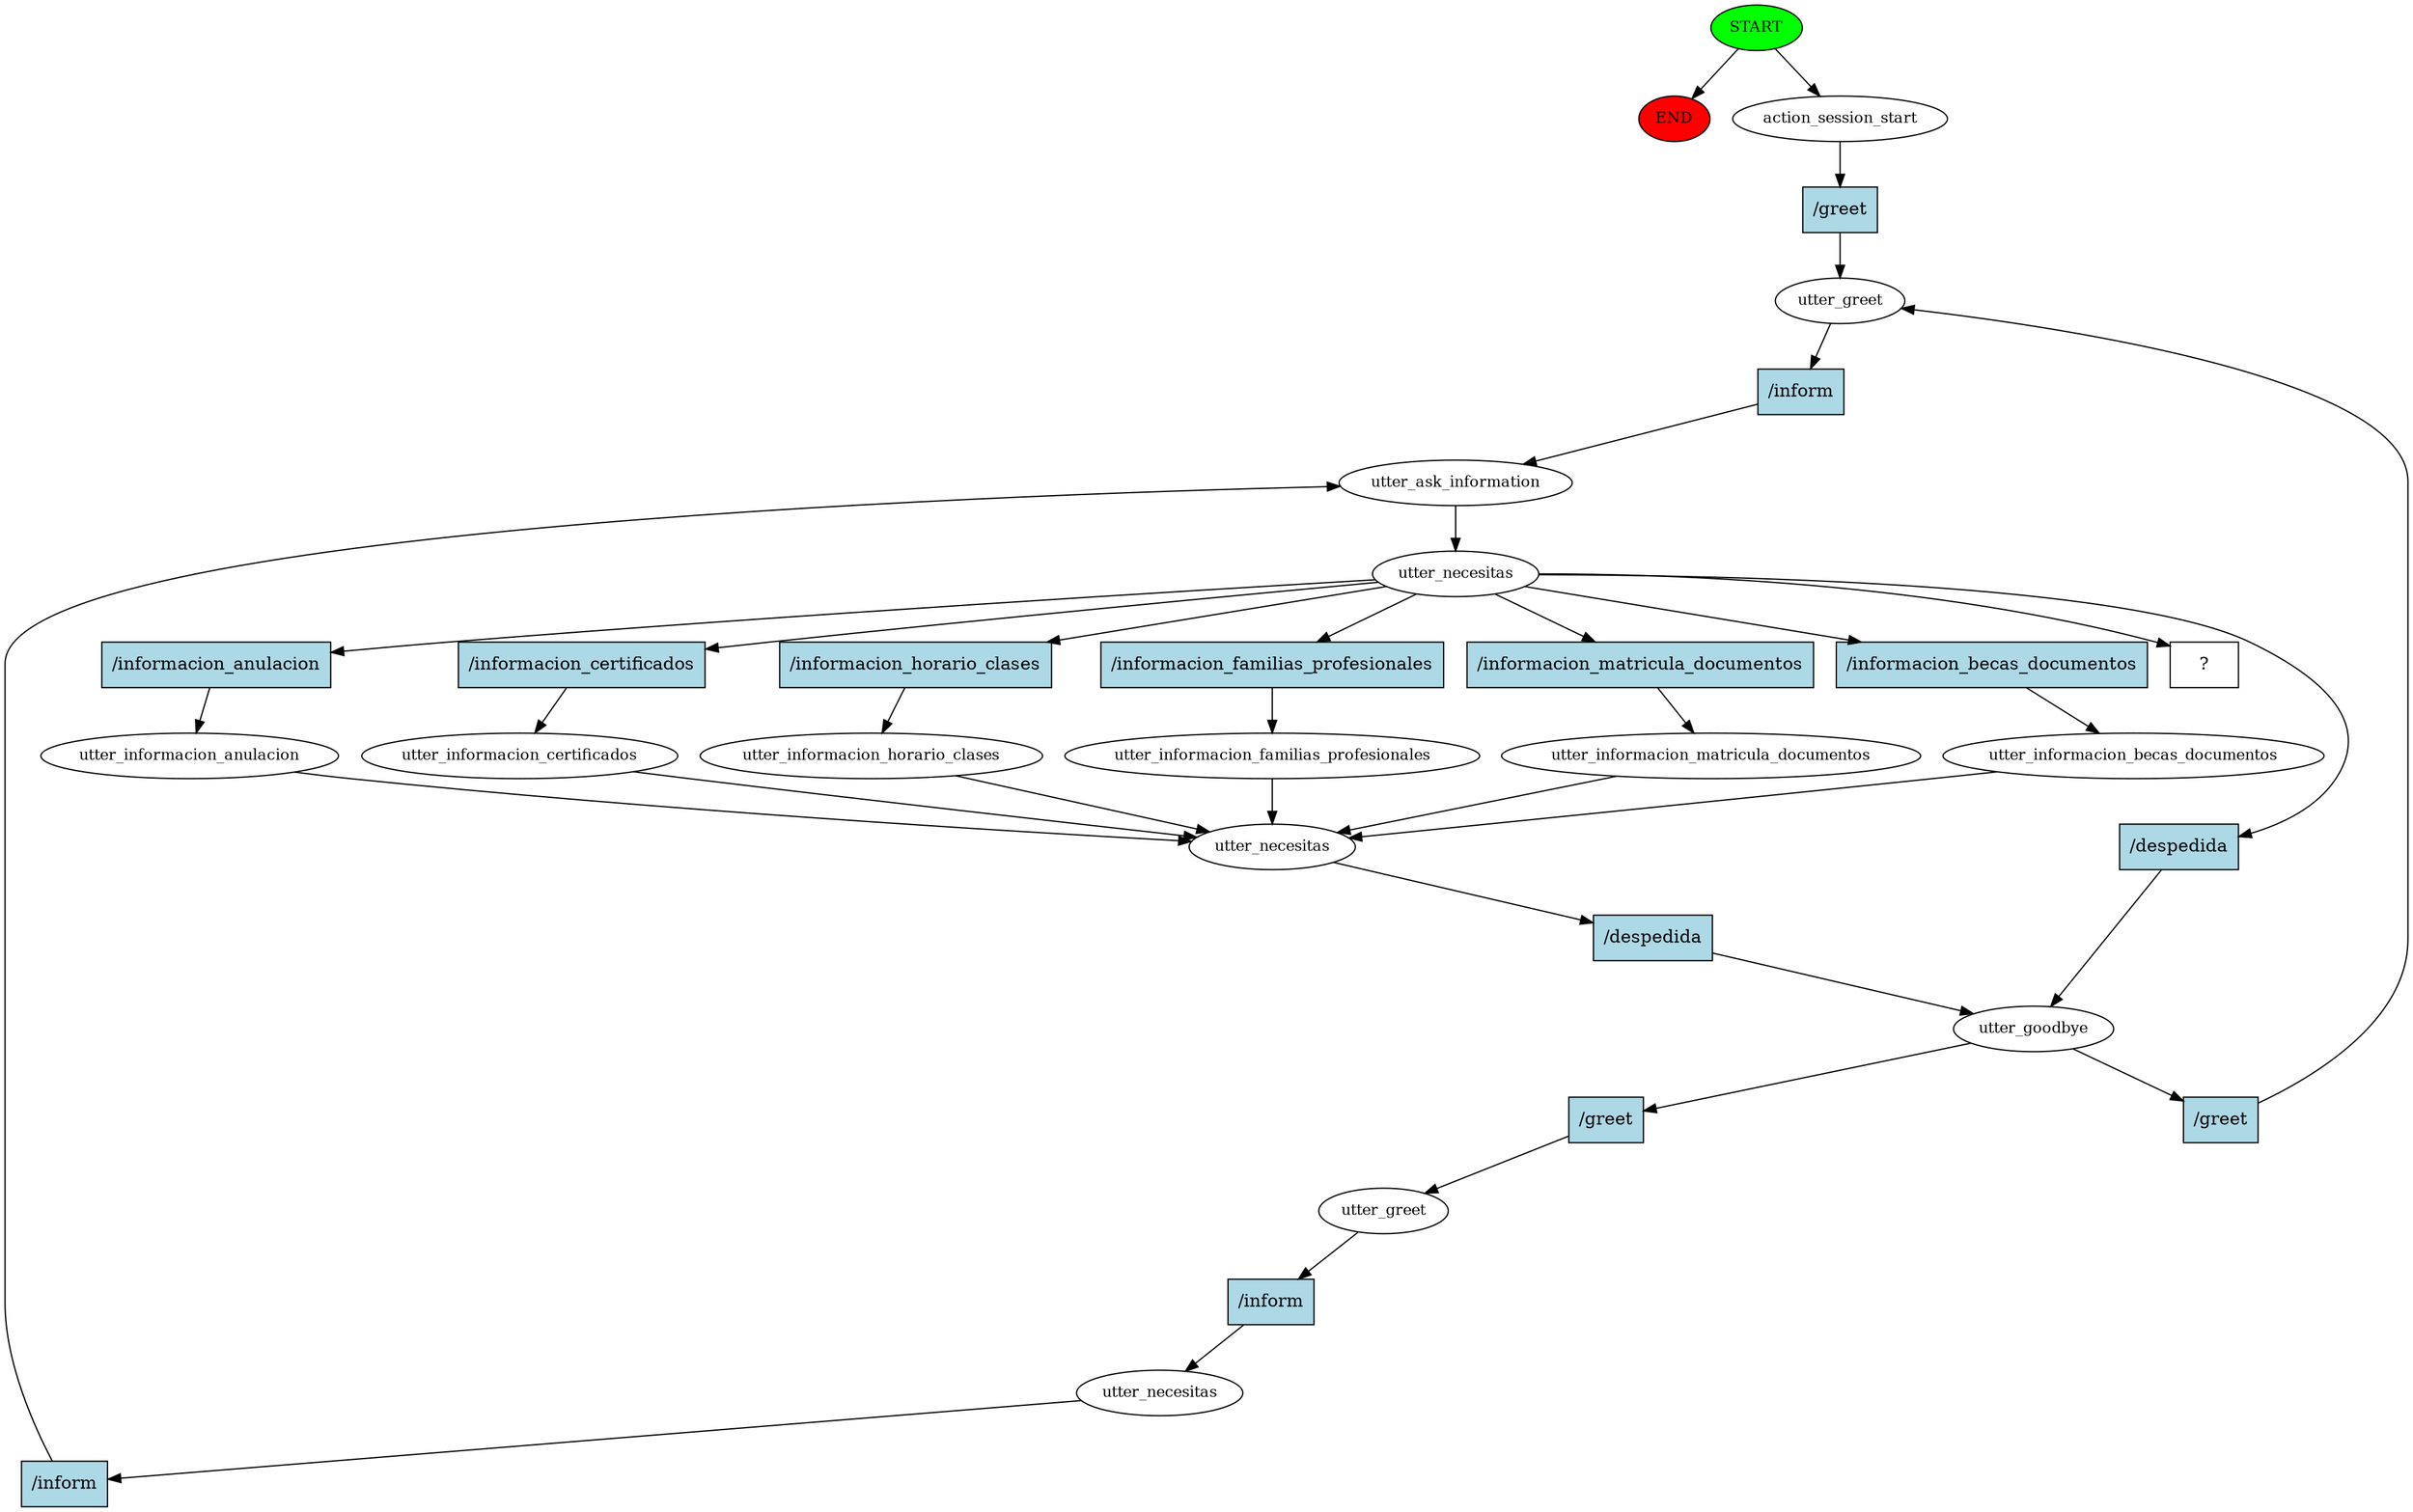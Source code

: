 digraph  {
0 [class="start active", fillcolor=green, fontsize=12, label=START, style=filled];
"-1" [class=end, fillcolor=red, fontsize=12, label=END, style=filled];
1 [class=active, fontsize=12, label=action_session_start];
2 [class=active, fontsize=12, label=utter_greet];
3 [class=active, fontsize=12, label=utter_ask_information];
4 [class=active, fontsize=12, label=utter_necesitas];
5 [class=active, fontsize=12, label=utter_goodbye];
6 [class=active, fontsize=12, label=utter_greet];
7 [class=active, fontsize=12, label=utter_necesitas];
10 [class=active, fontsize=12, label=utter_informacion_anulacion];
11 [class=active, fontsize=12, label=utter_necesitas];
16 [class=active, fontsize=12, label=utter_informacion_certificados];
22 [class=active, fontsize=12, label=utter_informacion_horario_clases];
28 [class=active, fontsize=12, label=utter_informacion_familias_profesionales];
34 [class=active, fontsize=12, label=utter_informacion_matricula_documentos];
40 [class=active, fontsize=12, label=utter_informacion_becas_documentos];
46 [class="intent dashed active", label="  ?  ", shape=rect];
47 [class="intent active", fillcolor=lightblue, label="/greet", shape=rect, style=filled];
48 [class="intent active", fillcolor=lightblue, label="/inform", shape=rect, style=filled];
49 [class="intent active", fillcolor=lightblue, label="/despedida", shape=rect, style=filled];
50 [class="intent active", fillcolor=lightblue, label="/informacion_anulacion", shape=rect, style=filled];
51 [class="intent active", fillcolor=lightblue, label="/informacion_certificados", shape=rect, style=filled];
52 [class="intent active", fillcolor=lightblue, label="/informacion_horario_clases", shape=rect, style=filled];
53 [class="intent active", fillcolor=lightblue, label="/informacion_familias_profesionales", shape=rect, style=filled];
54 [class="intent active", fillcolor=lightblue, label="/informacion_matricula_documentos", shape=rect, style=filled];
55 [class="intent active", fillcolor=lightblue, label="/informacion_becas_documentos", shape=rect, style=filled];
56 [class="intent active", fillcolor=lightblue, label="/greet", shape=rect, style=filled];
57 [class="intent active", fillcolor=lightblue, label="/greet", shape=rect, style=filled];
58 [class="intent active", fillcolor=lightblue, label="/inform", shape=rect, style=filled];
59 [class="intent active", fillcolor=lightblue, label="/inform", shape=rect, style=filled];
60 [class="intent active", fillcolor=lightblue, label="/despedida", shape=rect, style=filled];
0 -> "-1"  [class="", key=NONE, label=""];
0 -> 1  [class=active, key=NONE, label=""];
1 -> 47  [class=active, key=0];
2 -> 48  [class=active, key=0];
3 -> 4  [class=active, key=NONE, label=""];
4 -> 46  [class=active, key=NONE, label=""];
4 -> 49  [class=active, key=0];
4 -> 50  [class=active, key=0];
4 -> 51  [class=active, key=0];
4 -> 52  [class=active, key=0];
4 -> 53  [class=active, key=0];
4 -> 54  [class=active, key=0];
4 -> 55  [class=active, key=0];
5 -> 56  [class=active, key=0];
5 -> 57  [class=active, key=0];
6 -> 58  [class=active, key=0];
7 -> 59  [class=active, key=0];
10 -> 11  [class=active, key=NONE, label=""];
11 -> 60  [class=active, key=0];
16 -> 11  [class=active, key=NONE, label=""];
22 -> 11  [class=active, key=NONE, label=""];
28 -> 11  [class=active, key=NONE, label=""];
34 -> 11  [class=active, key=NONE, label=""];
40 -> 11  [class=active, key=NONE, label=""];
47 -> 2  [class=active, key=0];
48 -> 3  [class=active, key=0];
49 -> 5  [class=active, key=0];
50 -> 10  [class=active, key=0];
51 -> 16  [class=active, key=0];
52 -> 22  [class=active, key=0];
53 -> 28  [class=active, key=0];
54 -> 34  [class=active, key=0];
55 -> 40  [class=active, key=0];
56 -> 6  [class=active, key=0];
57 -> 2  [class=active, key=0];
58 -> 7  [class=active, key=0];
59 -> 3  [class=active, key=0];
60 -> 5  [class=active, key=0];
}

